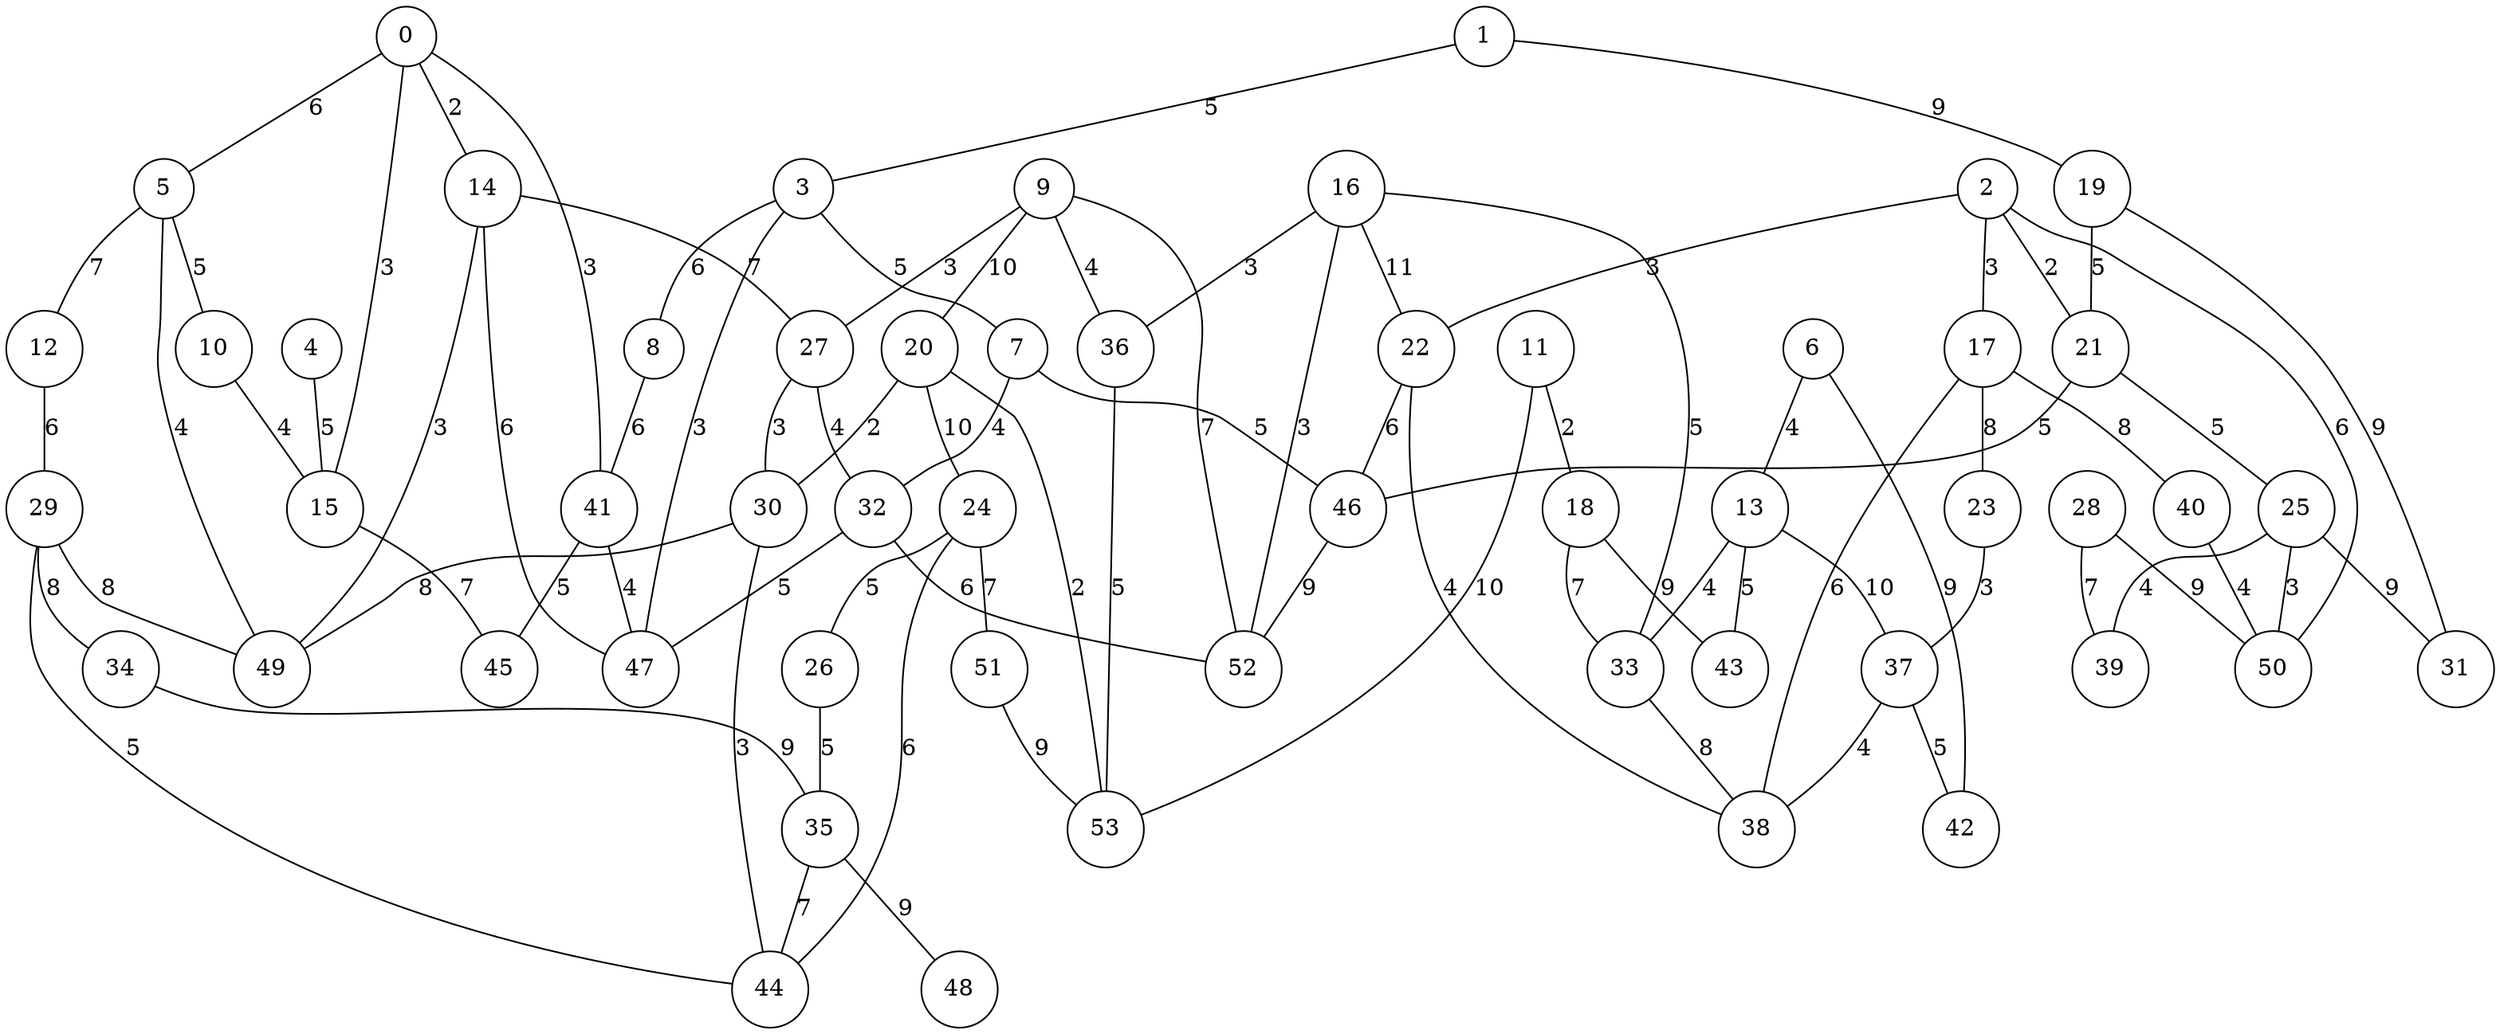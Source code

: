 graph qubit_interaction_graph {
    node [shape=circle];
    0 -- 14 [label=2];
    0 -- 15 [label=3];
    0 -- 5 [label=6];
    0 -- 41 [label=3];
    1 -- 3 [label=5];
    1 -- 19 [label=9];
    2 -- 17 [label=3];
    2 -- 22 [label=3];
    2 -- 21 [label=2];
    2 -- 50 [label=6];
    3 -- 7 [label=5];
    3 -- 47 [label=3];
    3 -- 8 [label=6];
    4 -- 15 [label=5];
    5 -- 12 [label=7];
    5 -- 49 [label=4];
    5 -- 10 [label=5];
    6 -- 42 [label=9];
    6 -- 13 [label=4];
    7 -- 46 [label=5];
    7 -- 32 [label=4];
    8 -- 41 [label=6];
    9 -- 20 [label=10];
    9 -- 52 [label=7];
    9 -- 27 [label=3];
    9 -- 36 [label=4];
    10 -- 15 [label=4];
    11 -- 53 [label=10];
    11 -- 18 [label=2];
    12 -- 29 [label=6];
    13 -- 37 [label=10];
    13 -- 33 [label=4];
    13 -- 43 [label=5];
    14 -- 27 [label=7];
    14 -- 47 [label=6];
    14 -- 49 [label=3];
    15 -- 45 [label=7];
    16 -- 22 [label=11];
    16 -- 33 [label=5];
    16 -- 36 [label=3];
    16 -- 52 [label=3];
    17 -- 38 [label=6];
    17 -- 23 [label=8];
    17 -- 40 [label=8];
    18 -- 33 [label=7];
    18 -- 43 [label=9];
    19 -- 31 [label=9];
    19 -- 21 [label=5];
    20 -- 24 [label=10];
    20 -- 30 [label=2];
    20 -- 53 [label=2];
    21 -- 46 [label=5];
    21 -- 25 [label=5];
    22 -- 38 [label=4];
    22 -- 46 [label=6];
    23 -- 37 [label=3];
    24 -- 26 [label=5];
    24 -- 44 [label=6];
    24 -- 51 [label=7];
    25 -- 31 [label=9];
    25 -- 50 [label=3];
    25 -- 39 [label=4];
    26 -- 35 [label=5];
    27 -- 32 [label=4];
    27 -- 30 [label=3];
    28 -- 39 [label=7];
    28 -- 50 [label=9];
    29 -- 34 [label=8];
    29 -- 49 [label=8];
    29 -- 44 [label=5];
    30 -- 49 [label=8];
    30 -- 44 [label=3];
    32 -- 47 [label=5];
    32 -- 52 [label=6];
    33 -- 38 [label=8];
    34 -- 35 [label=9];
    35 -- 48 [label=9];
    35 -- 44 [label=7];
    36 -- 53 [label=5];
    37 -- 42 [label=5];
    37 -- 38 [label=4];
    40 -- 50 [label=4];
    41 -- 45 [label=5];
    41 -- 47 [label=4];
    46 -- 52 [label=9];
    51 -- 53 [label=9];
}